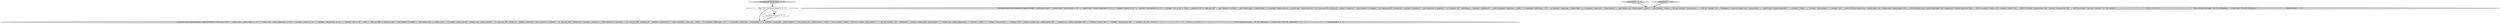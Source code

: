 digraph {
4 [style = filled, label = "CalciteAssert.that().with(CalciteAssert.Config.FOODMART_CLONE).query(\"select\" + \" \"product_class\".\"product_family\" as \"c0\",\" + \" \"product_class\".\"product_department\" as \"c1\",\" + \" \"customer\".\"country\" as \"c2\",\" + \" \"customer\".\"state_province\" as \"c3\",\" + \" \"customer\".\"city\" as \"c4\"\" + \"from\" + \" \"sales_fact_1997\" as \"sales_fact_1997\"\" + \"join (\"product\" as \"product\"\" + \" join \"product_class\" as \"product_class\"\" + \" on \"product\".\"product_class_id\" = \"product_class\".\"product_class_id\")\" + \"on \"sales_fact_1997\".\"product_id\" = \"product\".\"product_id\"\" + \"join \"customer\" as \"customer\"\" + \"on \"sales_fact_1997\".\"customer_id\" = \"customer\".\"customer_id\"\" + \"join \"promotion\" as \"promotion\"\" + \"on \"sales_fact_1997\".\"promotion_id\" = \"promotion\".\"promotion_id\"\" + \"where (\"promotion\".\"media_type\" = 'Radio'\" + \" or \"promotion\".\"media_type\" = 'TV'\" + \" or \"promotion\".\"media_type\" = 'Sunday Paper'\" + \" or \"promotion\".\"media_type\" = 'Street Handout')\" + \" and (\"product_class\".\"product_family\" = 'Drink')\" + \" and (\"customer\".\"country\" = 'USA' and \"customer\".\"state_province\"\" + \" = 'WA' and \"customer\".\"city\" = 'Bellingham')\" + \"group by \"product_class\".\"product_family\",\" + \" \"product_class\".\"product_department\",\" + \" \"customer\".\"country\",\" + \" \"customer\".\"state_province\",\" + \" \"customer\".\"city\"\" + \"order by \"product_class\".\"product_family\" ASC,\" + \" \"product_class\".\"product_department\" ASC,\" + \" \"customer\".\"country\" ASC,\" + \" \"customer\".\"state_province\" ASC,\" + \" \"customer\".\"city\" ASC\").returns(\"+-------+---------------------+-----+------+------------+\" + \"| c0 | c1 | c2 | c3 | c4 |\" + \"+-------+---------------------+-----+------+------------+\" + \"| Drink | Alcoholic Beverages | USA | WA | Bellingham |\" + \"| Drink | Dairy | USA | WA | Bellingham |\" + \"+-------+---------------------+-----+------+------------+\")@@@6@@@['0', '0', '1']", fillcolor = lightgray, shape = ellipse image = "AAA0AAABBB3BBB"];
6 [style = filled, label = "testSql92JoinParenthesized['0', '0', '1']", fillcolor = lightgray, shape = diamond image = "AAA0AAABBB3BBB"];
1 [style = filled, label = "testJoinJoin['1', '0', '0']", fillcolor = lightgray, shape = diamond image = "AAA0AAABBB1BBB"];
2 [style = filled, label = "testJoinJoin['0', '1', '0']", fillcolor = lightgray, shape = diamond image = "AAA0AAABBB2BBB"];
3 [style = filled, label = "!Bug.TODO_FIXED@@@3@@@['0', '0', '1']", fillcolor = white, shape = diamond image = "AAA0AAABBB3BBB"];
0 [style = filled, label = "CalciteAssert.that().with(CalciteAssert.Config.FOODMART_CLONE).query(\"select\" + \" \"product_class\".\"product_family\" as \"c0\",\" + \" \"product_class\".\"product_department\" as \"c1\",\" + \" \"customer\".\"country\" as \"c2\",\" + \" \"customer\".\"state_province\" as \"c3\",\" + \" \"customer\".\"city\" as \"c4\"\" + \"from\" + \" \"sales_fact_1997\" as \"sales_fact_1997\"\" + \"join (\"product\" as \"product\"\" + \" join \"product_class\" as \"product_class\"\" + \" on \"product\".\"product_class_id\" = \"product_class\".\"product_class_id\")\" + \"on \"sales_fact_1997\".\"product_id\" = \"product\".\"product_id\"\" + \"join \"customer\" as \"customer\"\" + \"on \"sales_fact_1997\".\"customer_id\" = \"customer\".\"customer_id\"\" + \"join \"promotion\" as \"promotion\"\" + \"on \"sales_fact_1997\".\"promotion_id\" = \"promotion\".\"promotion_id\"\" + \"where (\"promotion\".\"media_type\" = 'Radio'\" + \" or \"promotion\".\"media_type\" = 'TV'\" + \" or \"promotion\".\"media_type\" = 'Sunday Paper'\" + \" or \"promotion\".\"media_type\" = 'Street Handout')\" + \" and (\"product_class\".\"product_family\" = 'Drink')\" + \" and (\"customer\".\"country\" = 'USA' and \"customer\".\"state_province\"\" + \" = 'WA' and \"customer\".\"city\" = 'Bellingham')\" + \"group by \"product_class\".\"product_family\",\" + \" \"product_class\".\"product_department\",\" + \" \"customer\".\"country\",\" + \" \"customer\".\"state_province\",\" + \" \"customer\".\"city\"\" + \"order by ISNULL(\"product_class\".\"product_family\") ASC, \"product_class\".\"product_family\" ASC,\" + \" ISNULL(\"product_class\".\"product_department\") ASC, \"product_class\".\"product_department\" ASC,\" + \" ISNULL(\"customer\".\"country\") ASC, \"customer\".\"country\" ASC,\" + \" ISNULL(\"customer\".\"state_province\") ASC, \"customer\".\"state_province\" ASC,\" + \" ISNULL(\"customer\".\"city\") ASC, \"customer\".\"city\" ASC\").returns(\"+-------+---------------------+-----+------+------------+\" + \"| c0 | c1 | c2 | c3 | c4 |\" + \"+-------+---------------------+-----+------+------------+\" + \"| Drink | Alcoholic Beverages | USA | WA | Bellingham |\" + \"| Drink | Dairy | USA | WA | Bellingham |\" + \"+-------+---------------------+-----+------+------------+\")@@@3@@@['1', '1', '0']", fillcolor = lightgray, shape = ellipse image = "AAA0AAABBB1BBB"];
5 [style = filled, label = "return@@@4@@@['0', '0', '1']", fillcolor = white, shape = ellipse image = "AAA0AAABBB3BBB"];
6->3 [style = bold, label=""];
3->5 [style = bold, label=""];
2->0 [style = bold, label=""];
3->5 [style = dotted, label="true"];
1->0 [style = bold, label=""];
3->4 [style = bold, label=""];
5->4 [style = bold, label=""];
}
